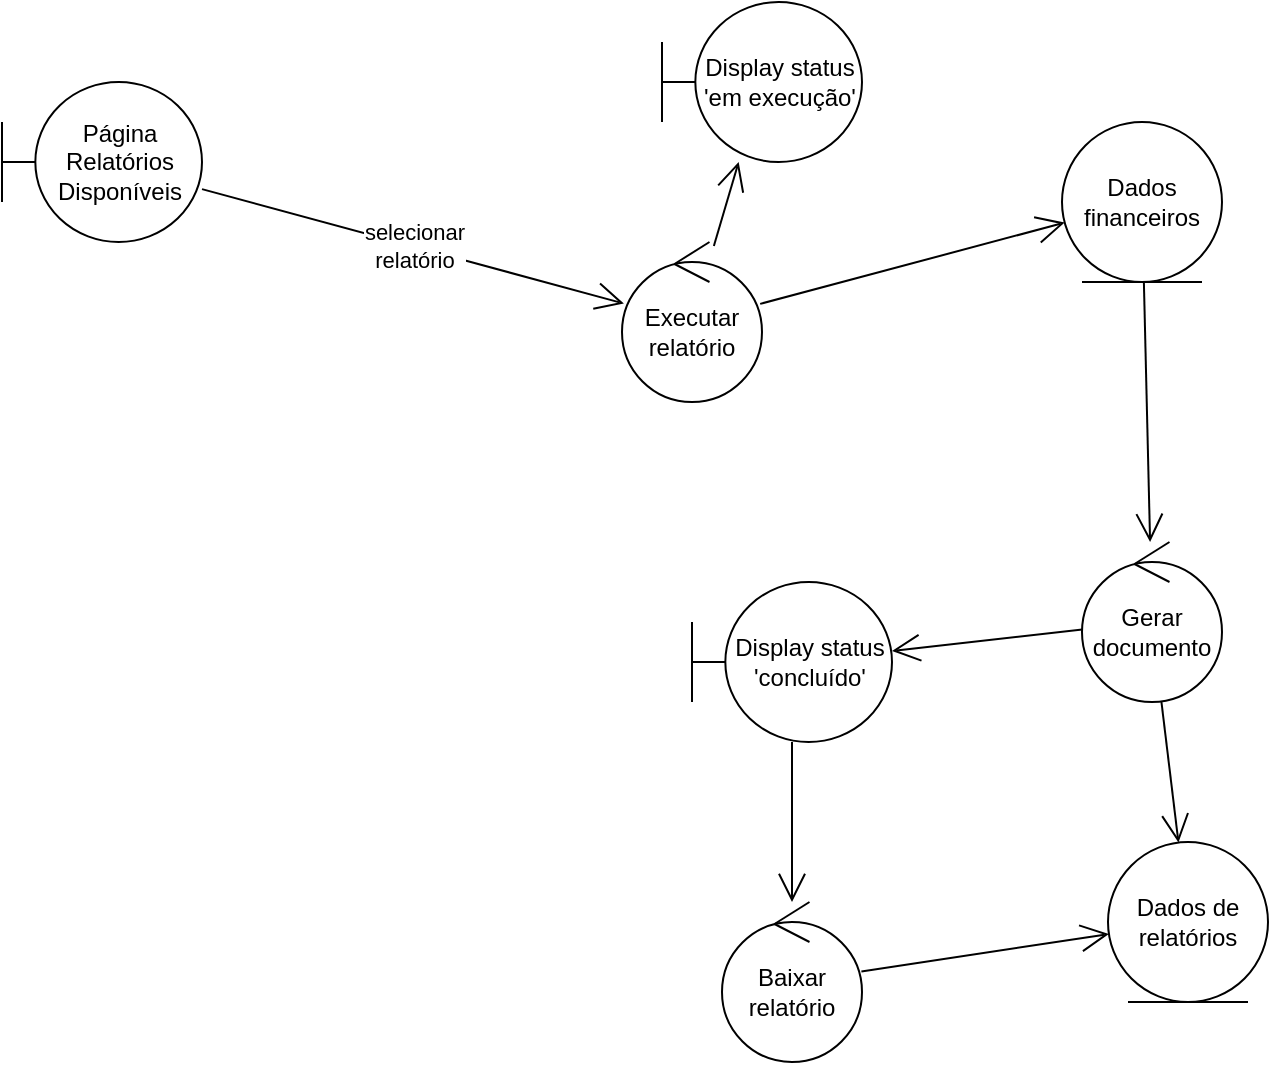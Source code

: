 <mxfile version="10.6.6" type="device"><diagram id="YfY5yqwde_UvEOCz1d3Y" name="Page-1"><mxGraphModel dx="1596" dy="422" grid="1" gridSize="10" guides="1" tooltips="1" connect="1" arrows="1" fold="1" page="1" pageScale="1" pageWidth="827" pageHeight="1169" math="0" shadow="0"><root><mxCell id="0"/><mxCell id="1" parent="0"/><mxCell id="gy65wcQtd7WjFQjlfKVl-1" value="Página Relatórios Disponíveis" style="shape=umlBoundary;whiteSpace=wrap;html=1;" parent="1" vertex="1"><mxGeometry x="-140" y="40" width="100" height="80" as="geometry"/></mxCell><mxCell id="gy65wcQtd7WjFQjlfKVl-3" value="&lt;div&gt;selecionar&lt;/div&gt;&lt;div&gt;relatório&lt;/div&gt;" style="endArrow=open;endFill=1;endSize=12;html=1;" parent="1" source="gy65wcQtd7WjFQjlfKVl-1" target="gy65wcQtd7WjFQjlfKVl-4" edge="1"><mxGeometry width="160" relative="1" as="geometry"><mxPoint x="-250" y="160" as="sourcePoint"/><mxPoint x="-19.971" y="98.373" as="targetPoint"/></mxGeometry></mxCell><mxCell id="gy65wcQtd7WjFQjlfKVl-4" value="Executar relatório" style="ellipse;shape=umlControl;whiteSpace=wrap;html=1;" parent="1" vertex="1"><mxGeometry x="170" y="120" width="70" height="80" as="geometry"/></mxCell><mxCell id="gy65wcQtd7WjFQjlfKVl-6" value="Dados financeiros" style="ellipse;shape=umlEntity;whiteSpace=wrap;html=1;" parent="1" vertex="1"><mxGeometry x="390" y="60" width="80" height="80" as="geometry"/></mxCell><mxCell id="gy65wcQtd7WjFQjlfKVl-7" value="" style="endArrow=open;endFill=1;endSize=12;html=1;" parent="1" source="gy65wcQtd7WjFQjlfKVl-4" target="gy65wcQtd7WjFQjlfKVl-6" edge="1"><mxGeometry width="160" relative="1" as="geometry"><mxPoint x="-250" y="170" as="sourcePoint"/><mxPoint x="-90" y="170" as="targetPoint"/></mxGeometry></mxCell><mxCell id="gy65wcQtd7WjFQjlfKVl-8" value="Gerar documento" style="ellipse;shape=umlControl;whiteSpace=wrap;html=1;" parent="1" vertex="1"><mxGeometry x="400" y="270" width="70" height="80" as="geometry"/></mxCell><mxCell id="gy65wcQtd7WjFQjlfKVl-9" value="" style="endArrow=open;endFill=1;endSize=12;html=1;" parent="1" source="gy65wcQtd7WjFQjlfKVl-6" target="gy65wcQtd7WjFQjlfKVl-8" edge="1"><mxGeometry width="160" relative="1" as="geometry"><mxPoint x="-250" y="370" as="sourcePoint"/><mxPoint x="-90" y="370" as="targetPoint"/></mxGeometry></mxCell><mxCell id="gy65wcQtd7WjFQjlfKVl-10" value="" style="endArrow=open;endFill=1;endSize=12;html=1;" parent="1" source="gy65wcQtd7WjFQjlfKVl-4" target="gy65wcQtd7WjFQjlfKVl-11" edge="1"><mxGeometry width="160" relative="1" as="geometry"><mxPoint x="-250" y="370" as="sourcePoint"/><mxPoint x="-90" y="370" as="targetPoint"/></mxGeometry></mxCell><mxCell id="gy65wcQtd7WjFQjlfKVl-11" value="Display status 'em execução'" style="shape=umlBoundary;whiteSpace=wrap;html=1;" parent="1" vertex="1"><mxGeometry x="190" width="100" height="80" as="geometry"/></mxCell><mxCell id="gy65wcQtd7WjFQjlfKVl-12" value="Display status 'concluído'" style="shape=umlBoundary;whiteSpace=wrap;html=1;" parent="1" vertex="1"><mxGeometry x="205" y="290" width="100" height="80" as="geometry"/></mxCell><mxCell id="gy65wcQtd7WjFQjlfKVl-13" value="" style="endArrow=open;endFill=1;endSize=12;html=1;" parent="1" source="gy65wcQtd7WjFQjlfKVl-8" target="gy65wcQtd7WjFQjlfKVl-12" edge="1"><mxGeometry width="160" relative="1" as="geometry"><mxPoint x="-250" y="390" as="sourcePoint"/><mxPoint x="-90" y="390" as="targetPoint"/></mxGeometry></mxCell><mxCell id="gy65wcQtd7WjFQjlfKVl-14" value="Dados de relatórios" style="ellipse;shape=umlEntity;whiteSpace=wrap;html=1;" parent="1" vertex="1"><mxGeometry x="413" y="420" width="80" height="80" as="geometry"/></mxCell><mxCell id="gy65wcQtd7WjFQjlfKVl-15" value="" style="endArrow=open;endFill=1;endSize=12;html=1;" parent="1" source="gy65wcQtd7WjFQjlfKVl-8" target="gy65wcQtd7WjFQjlfKVl-14" edge="1"><mxGeometry width="160" relative="1" as="geometry"><mxPoint x="-250" y="520" as="sourcePoint"/><mxPoint x="-90" y="520" as="targetPoint"/></mxGeometry></mxCell><mxCell id="gy65wcQtd7WjFQjlfKVl-16" value="Baixar relatório" style="ellipse;shape=umlControl;whiteSpace=wrap;html=1;" parent="1" vertex="1"><mxGeometry x="220" y="450" width="70" height="80" as="geometry"/></mxCell><mxCell id="gy65wcQtd7WjFQjlfKVl-17" value="" style="endArrow=open;endFill=1;endSize=12;html=1;" parent="1" source="gy65wcQtd7WjFQjlfKVl-12" target="gy65wcQtd7WjFQjlfKVl-16" edge="1"><mxGeometry width="160" relative="1" as="geometry"><mxPoint x="-250" y="550" as="sourcePoint"/><mxPoint x="-90" y="550" as="targetPoint"/></mxGeometry></mxCell><mxCell id="gy65wcQtd7WjFQjlfKVl-18" value="" style="endArrow=open;endFill=1;endSize=12;html=1;" parent="1" source="gy65wcQtd7WjFQjlfKVl-16" target="gy65wcQtd7WjFQjlfKVl-14" edge="1"><mxGeometry width="160" relative="1" as="geometry"><mxPoint x="-250" y="550" as="sourcePoint"/><mxPoint x="-90" y="550" as="targetPoint"/></mxGeometry></mxCell></root></mxGraphModel></diagram></mxfile>